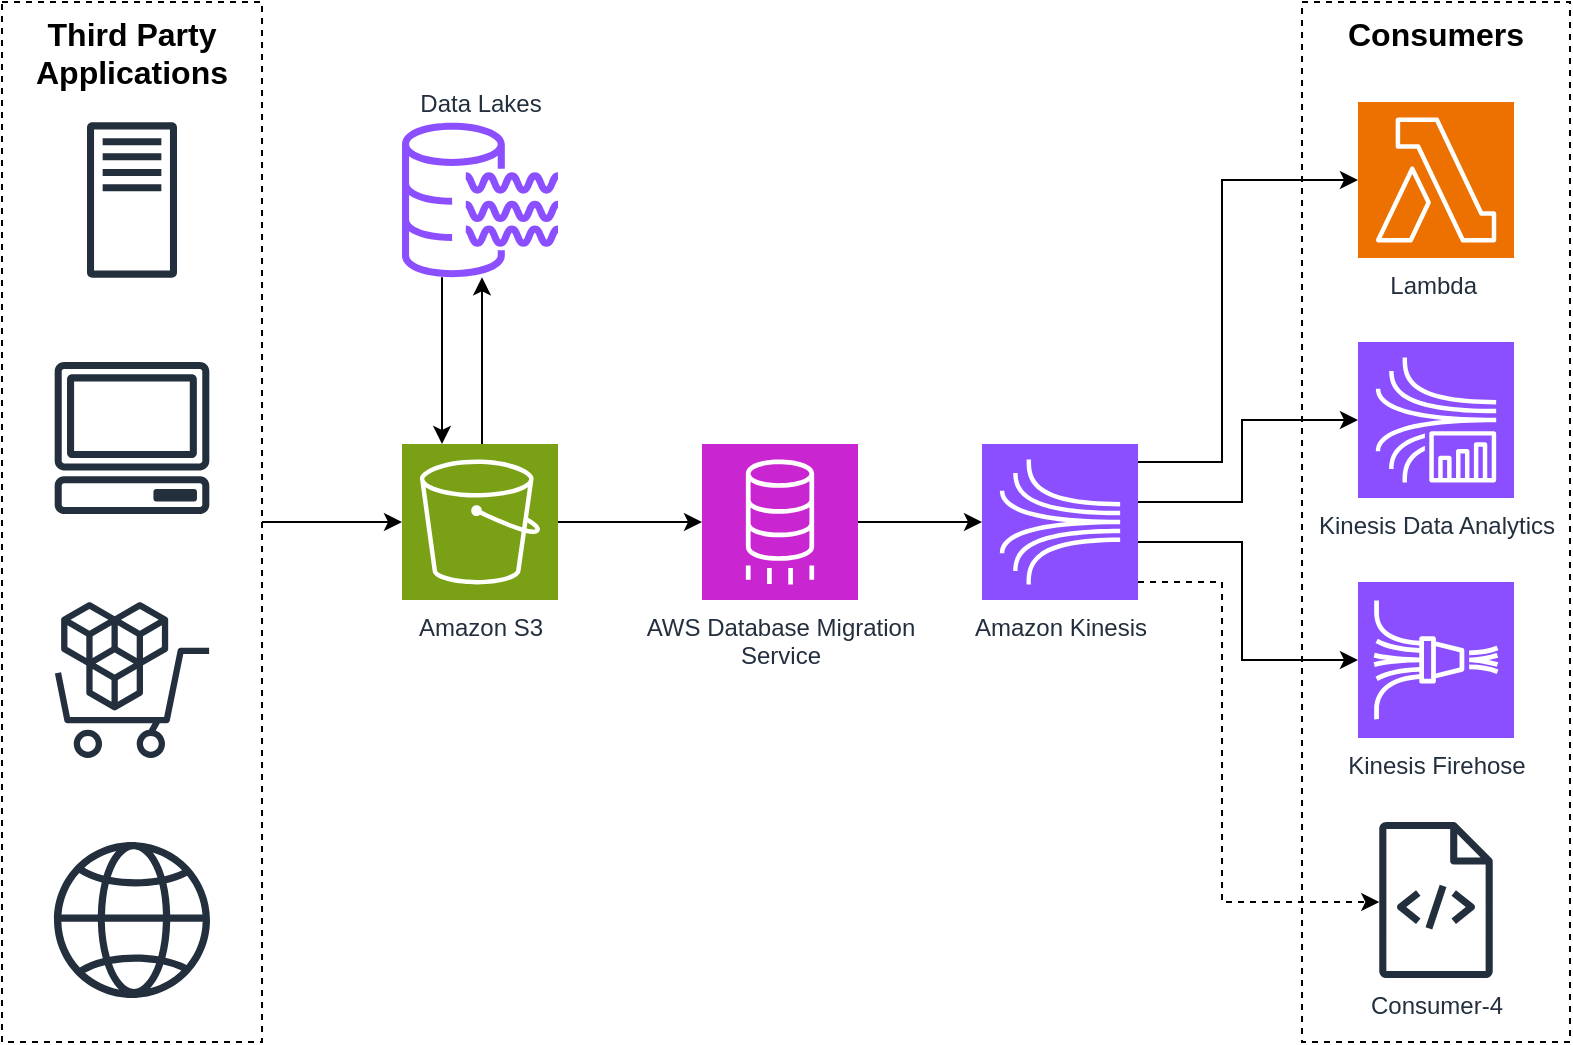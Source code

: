 <mxfile version="26.0.4">
  <diagram name="Page-1" id="1ZJN1-N_wY-mlc3bbJE6">
    <mxGraphModel dx="1207" dy="1232" grid="1" gridSize="10" guides="1" tooltips="1" connect="1" arrows="1" fold="1" page="1" pageScale="1" pageWidth="850" pageHeight="1100" math="0" shadow="0">
      <root>
        <mxCell id="0" />
        <mxCell id="1" parent="0" />
        <mxCell id="0t2N4MvUqbodUGM3shlc-22" value="Consumers" style="whiteSpace=wrap;html=1;fillColor=none;dashed=1;verticalAlign=top;fontSize=16;fontStyle=1" vertex="1" parent="1">
          <mxGeometry x="680" y="270" width="134" height="520" as="geometry" />
        </mxCell>
        <mxCell id="0t2N4MvUqbodUGM3shlc-2" value="" style="sketch=0;outlineConnect=0;fontColor=#232F3E;gradientColor=none;fillColor=#232F3D;strokeColor=none;dashed=0;verticalLabelPosition=bottom;verticalAlign=top;align=center;html=1;fontSize=12;fontStyle=0;aspect=fixed;pointerEvents=1;shape=mxgraph.aws4.client;" vertex="1" parent="1">
          <mxGeometry x="56" y="450" width="78" height="76" as="geometry" />
        </mxCell>
        <mxCell id="0t2N4MvUqbodUGM3shlc-3" value="" style="sketch=0;outlineConnect=0;fontColor=#232F3E;gradientColor=none;fillColor=#232F3D;strokeColor=none;dashed=0;verticalLabelPosition=bottom;verticalAlign=top;align=center;html=1;fontSize=12;fontStyle=0;aspect=fixed;pointerEvents=1;shape=mxgraph.aws4.marketplace;" vertex="1" parent="1">
          <mxGeometry x="56" y="570" width="78" height="78" as="geometry" />
        </mxCell>
        <mxCell id="0t2N4MvUqbodUGM3shlc-4" value="" style="sketch=0;outlineConnect=0;fontColor=#232F3E;gradientColor=none;fillColor=#232F3D;strokeColor=none;dashed=0;verticalLabelPosition=bottom;verticalAlign=top;align=center;html=1;fontSize=12;fontStyle=0;aspect=fixed;pointerEvents=1;shape=mxgraph.aws4.globe;" vertex="1" parent="1">
          <mxGeometry x="56" y="690" width="78" height="78" as="geometry" />
        </mxCell>
        <mxCell id="0t2N4MvUqbodUGM3shlc-5" value="" style="sketch=0;outlineConnect=0;fontColor=#232F3E;gradientColor=none;fillColor=#232F3D;strokeColor=none;dashed=0;verticalLabelPosition=bottom;verticalAlign=top;align=center;html=1;fontSize=12;fontStyle=0;aspect=fixed;pointerEvents=1;shape=mxgraph.aws4.traditional_server;" vertex="1" parent="1">
          <mxGeometry x="72.5" y="330" width="45" height="78" as="geometry" />
        </mxCell>
        <mxCell id="0t2N4MvUqbodUGM3shlc-11" style="edgeStyle=orthogonalEdgeStyle;rounded=0;orthogonalLoop=1;jettySize=auto;html=1;" edge="1" parent="1" source="0t2N4MvUqbodUGM3shlc-6" target="0t2N4MvUqbodUGM3shlc-7">
          <mxGeometry relative="1" as="geometry" />
        </mxCell>
        <mxCell id="0t2N4MvUqbodUGM3shlc-6" value="Third Party Applications" style="whiteSpace=wrap;html=1;fillColor=none;dashed=1;verticalAlign=top;fontSize=16;fontStyle=1" vertex="1" parent="1">
          <mxGeometry x="30" y="270" width="130" height="520" as="geometry" />
        </mxCell>
        <mxCell id="0t2N4MvUqbodUGM3shlc-12" style="edgeStyle=orthogonalEdgeStyle;rounded=0;orthogonalLoop=1;jettySize=auto;html=1;" edge="1" parent="1" source="0t2N4MvUqbodUGM3shlc-7" target="0t2N4MvUqbodUGM3shlc-8">
          <mxGeometry relative="1" as="geometry">
            <Array as="points">
              <mxPoint x="270" y="440" />
              <mxPoint x="270" y="440" />
            </Array>
          </mxGeometry>
        </mxCell>
        <mxCell id="0t2N4MvUqbodUGM3shlc-13" style="edgeStyle=orthogonalEdgeStyle;rounded=0;orthogonalLoop=1;jettySize=auto;html=1;" edge="1" parent="1" source="0t2N4MvUqbodUGM3shlc-8" target="0t2N4MvUqbodUGM3shlc-7">
          <mxGeometry relative="1" as="geometry">
            <Array as="points">
              <mxPoint x="250" y="440" />
              <mxPoint x="250" y="440" />
            </Array>
          </mxGeometry>
        </mxCell>
        <mxCell id="0t2N4MvUqbodUGM3shlc-16" style="edgeStyle=orthogonalEdgeStyle;rounded=0;orthogonalLoop=1;jettySize=auto;html=1;" edge="1" parent="1" source="0t2N4MvUqbodUGM3shlc-7" target="0t2N4MvUqbodUGM3shlc-14">
          <mxGeometry relative="1" as="geometry" />
        </mxCell>
        <mxCell id="0t2N4MvUqbodUGM3shlc-7" value="Amazon S3" style="sketch=0;points=[[0,0,0],[0.25,0,0],[0.5,0,0],[0.75,0,0],[1,0,0],[0,1,0],[0.25,1,0],[0.5,1,0],[0.75,1,0],[1,1,0],[0,0.25,0],[0,0.5,0],[0,0.75,0],[1,0.25,0],[1,0.5,0],[1,0.75,0]];outlineConnect=0;fontColor=#232F3E;fillColor=#7AA116;strokeColor=#ffffff;dashed=0;verticalLabelPosition=bottom;verticalAlign=top;align=center;html=1;fontSize=12;fontStyle=0;aspect=fixed;shape=mxgraph.aws4.resourceIcon;resIcon=mxgraph.aws4.s3;" vertex="1" parent="1">
          <mxGeometry x="230" y="491" width="78" height="78" as="geometry" />
        </mxCell>
        <mxCell id="0t2N4MvUqbodUGM3shlc-8" value="Data Lakes" style="sketch=0;outlineConnect=0;fontColor=#232F3E;gradientColor=none;fillColor=#8C4FFF;strokeColor=none;dashed=0;verticalLabelPosition=top;verticalAlign=bottom;align=center;html=1;fontSize=12;fontStyle=0;aspect=fixed;pointerEvents=1;shape=mxgraph.aws4.data_lake_resource_icon;labelPosition=center;" vertex="1" parent="1">
          <mxGeometry x="230" y="330" width="78" height="78" as="geometry" />
        </mxCell>
        <mxCell id="0t2N4MvUqbodUGM3shlc-17" style="edgeStyle=orthogonalEdgeStyle;rounded=0;orthogonalLoop=1;jettySize=auto;html=1;" edge="1" parent="1" source="0t2N4MvUqbodUGM3shlc-14" target="0t2N4MvUqbodUGM3shlc-15">
          <mxGeometry relative="1" as="geometry" />
        </mxCell>
        <mxCell id="0t2N4MvUqbodUGM3shlc-14" value="AWS Database Migration&lt;div&gt;Service&lt;/div&gt;" style="sketch=0;points=[[0,0,0],[0.25,0,0],[0.5,0,0],[0.75,0,0],[1,0,0],[0,1,0],[0.25,1,0],[0.5,1,0],[0.75,1,0],[1,1,0],[0,0.25,0],[0,0.5,0],[0,0.75,0],[1,0.25,0],[1,0.5,0],[1,0.75,0]];outlineConnect=0;fontColor=#232F3E;fillColor=#C925D1;strokeColor=#ffffff;dashed=0;verticalLabelPosition=bottom;verticalAlign=top;align=center;html=1;fontSize=12;fontStyle=0;aspect=fixed;shape=mxgraph.aws4.resourceIcon;resIcon=mxgraph.aws4.database_migration_service;" vertex="1" parent="1">
          <mxGeometry x="380" y="491" width="78" height="78" as="geometry" />
        </mxCell>
        <mxCell id="0t2N4MvUqbodUGM3shlc-27" style="edgeStyle=orthogonalEdgeStyle;rounded=0;orthogonalLoop=1;jettySize=auto;html=1;" edge="1" parent="1" source="0t2N4MvUqbodUGM3shlc-15" target="0t2N4MvUqbodUGM3shlc-20">
          <mxGeometry relative="1" as="geometry">
            <Array as="points">
              <mxPoint x="650" y="520" />
              <mxPoint x="650" y="479" />
            </Array>
          </mxGeometry>
        </mxCell>
        <mxCell id="0t2N4MvUqbodUGM3shlc-28" style="edgeStyle=orthogonalEdgeStyle;rounded=0;orthogonalLoop=1;jettySize=auto;html=1;" edge="1" parent="1" source="0t2N4MvUqbodUGM3shlc-15" target="0t2N4MvUqbodUGM3shlc-21">
          <mxGeometry relative="1" as="geometry">
            <Array as="points">
              <mxPoint x="650" y="540" />
              <mxPoint x="650" y="599" />
            </Array>
          </mxGeometry>
        </mxCell>
        <mxCell id="0t2N4MvUqbodUGM3shlc-29" style="edgeStyle=orthogonalEdgeStyle;rounded=0;orthogonalLoop=1;jettySize=auto;html=1;dashed=1;" edge="1" parent="1" source="0t2N4MvUqbodUGM3shlc-15" target="0t2N4MvUqbodUGM3shlc-24">
          <mxGeometry relative="1" as="geometry">
            <Array as="points">
              <mxPoint x="640" y="560" />
              <mxPoint x="640" y="720" />
            </Array>
          </mxGeometry>
        </mxCell>
        <mxCell id="0t2N4MvUqbodUGM3shlc-15" value="Amazon Kinesis" style="sketch=0;points=[[0,0,0],[0.25,0,0],[0.5,0,0],[0.75,0,0],[1,0,0],[0,1,0],[0.25,1,0],[0.5,1,0],[0.75,1,0],[1,1,0],[0,0.25,0],[0,0.5,0],[0,0.75,0],[1,0.25,0],[1,0.5,0],[1,0.75,0]];outlineConnect=0;fontColor=#232F3E;fillColor=#8C4FFF;strokeColor=#ffffff;dashed=0;verticalLabelPosition=bottom;verticalAlign=top;align=center;html=1;fontSize=12;fontStyle=0;aspect=fixed;shape=mxgraph.aws4.resourceIcon;resIcon=mxgraph.aws4.kinesis;" vertex="1" parent="1">
          <mxGeometry x="520" y="491" width="78" height="78" as="geometry" />
        </mxCell>
        <mxCell id="0t2N4MvUqbodUGM3shlc-19" value="Lambda&amp;nbsp;" style="sketch=0;points=[[0,0,0],[0.25,0,0],[0.5,0,0],[0.75,0,0],[1,0,0],[0,1,0],[0.25,1,0],[0.5,1,0],[0.75,1,0],[1,1,0],[0,0.25,0],[0,0.5,0],[0,0.75,0],[1,0.25,0],[1,0.5,0],[1,0.75,0]];outlineConnect=0;fontColor=#232F3E;fillColor=#ED7100;strokeColor=#ffffff;dashed=0;verticalLabelPosition=bottom;verticalAlign=top;align=center;html=1;fontSize=12;fontStyle=0;aspect=fixed;shape=mxgraph.aws4.resourceIcon;resIcon=mxgraph.aws4.lambda;" vertex="1" parent="1">
          <mxGeometry x="708" y="320" width="78" height="78" as="geometry" />
        </mxCell>
        <mxCell id="0t2N4MvUqbodUGM3shlc-20" value="Kinesis Data Analytics" style="sketch=0;points=[[0,0,0],[0.25,0,0],[0.5,0,0],[0.75,0,0],[1,0,0],[0,1,0],[0.25,1,0],[0.5,1,0],[0.75,1,0],[1,1,0],[0,0.25,0],[0,0.5,0],[0,0.75,0],[1,0.25,0],[1,0.5,0],[1,0.75,0]];outlineConnect=0;fontColor=#232F3E;fillColor=#8C4FFF;strokeColor=#ffffff;dashed=0;verticalLabelPosition=bottom;verticalAlign=top;align=center;html=1;fontSize=12;fontStyle=0;aspect=fixed;shape=mxgraph.aws4.resourceIcon;resIcon=mxgraph.aws4.kinesis_data_analytics;" vertex="1" parent="1">
          <mxGeometry x="708" y="440" width="78" height="78" as="geometry" />
        </mxCell>
        <mxCell id="0t2N4MvUqbodUGM3shlc-21" value="Kinesis Firehose" style="sketch=0;points=[[0,0,0],[0.25,0,0],[0.5,0,0],[0.75,0,0],[1,0,0],[0,1,0],[0.25,1,0],[0.5,1,0],[0.75,1,0],[1,1,0],[0,0.25,0],[0,0.5,0],[0,0.75,0],[1,0.25,0],[1,0.5,0],[1,0.75,0]];outlineConnect=0;fontColor=#232F3E;fillColor=#8C4FFF;strokeColor=#ffffff;dashed=0;verticalLabelPosition=bottom;verticalAlign=top;align=center;html=1;fontSize=12;fontStyle=0;aspect=fixed;shape=mxgraph.aws4.resourceIcon;resIcon=mxgraph.aws4.kinesis_data_firehose;" vertex="1" parent="1">
          <mxGeometry x="708" y="560" width="78" height="78" as="geometry" />
        </mxCell>
        <mxCell id="0t2N4MvUqbodUGM3shlc-24" value="Consumer-4" style="sketch=0;outlineConnect=0;fontColor=#232F3E;gradientColor=none;fillColor=#232F3D;strokeColor=none;dashed=0;verticalLabelPosition=bottom;verticalAlign=top;align=center;html=1;fontSize=12;fontStyle=0;aspect=fixed;pointerEvents=1;shape=mxgraph.aws4.source_code;" vertex="1" parent="1">
          <mxGeometry x="718.5" y="680" width="57" height="78" as="geometry" />
        </mxCell>
        <mxCell id="0t2N4MvUqbodUGM3shlc-26" style="edgeStyle=orthogonalEdgeStyle;rounded=0;orthogonalLoop=1;jettySize=auto;html=1;entryX=0;entryY=0.5;entryDx=0;entryDy=0;entryPerimeter=0;" edge="1" parent="1" source="0t2N4MvUqbodUGM3shlc-15" target="0t2N4MvUqbodUGM3shlc-19">
          <mxGeometry relative="1" as="geometry">
            <Array as="points">
              <mxPoint x="640" y="500" />
              <mxPoint x="640" y="359" />
            </Array>
          </mxGeometry>
        </mxCell>
      </root>
    </mxGraphModel>
  </diagram>
</mxfile>
